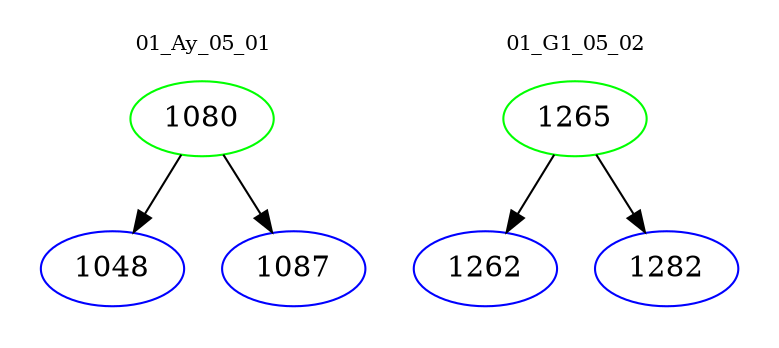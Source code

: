 digraph{
subgraph cluster_0 {
color = white
label = "01_Ay_05_01";
fontsize=10;
T0_1080 [label="1080", color="green"]
T0_1080 -> T0_1048 [color="black"]
T0_1048 [label="1048", color="blue"]
T0_1080 -> T0_1087 [color="black"]
T0_1087 [label="1087", color="blue"]
}
subgraph cluster_1 {
color = white
label = "01_G1_05_02";
fontsize=10;
T1_1265 [label="1265", color="green"]
T1_1265 -> T1_1262 [color="black"]
T1_1262 [label="1262", color="blue"]
T1_1265 -> T1_1282 [color="black"]
T1_1282 [label="1282", color="blue"]
}
}

